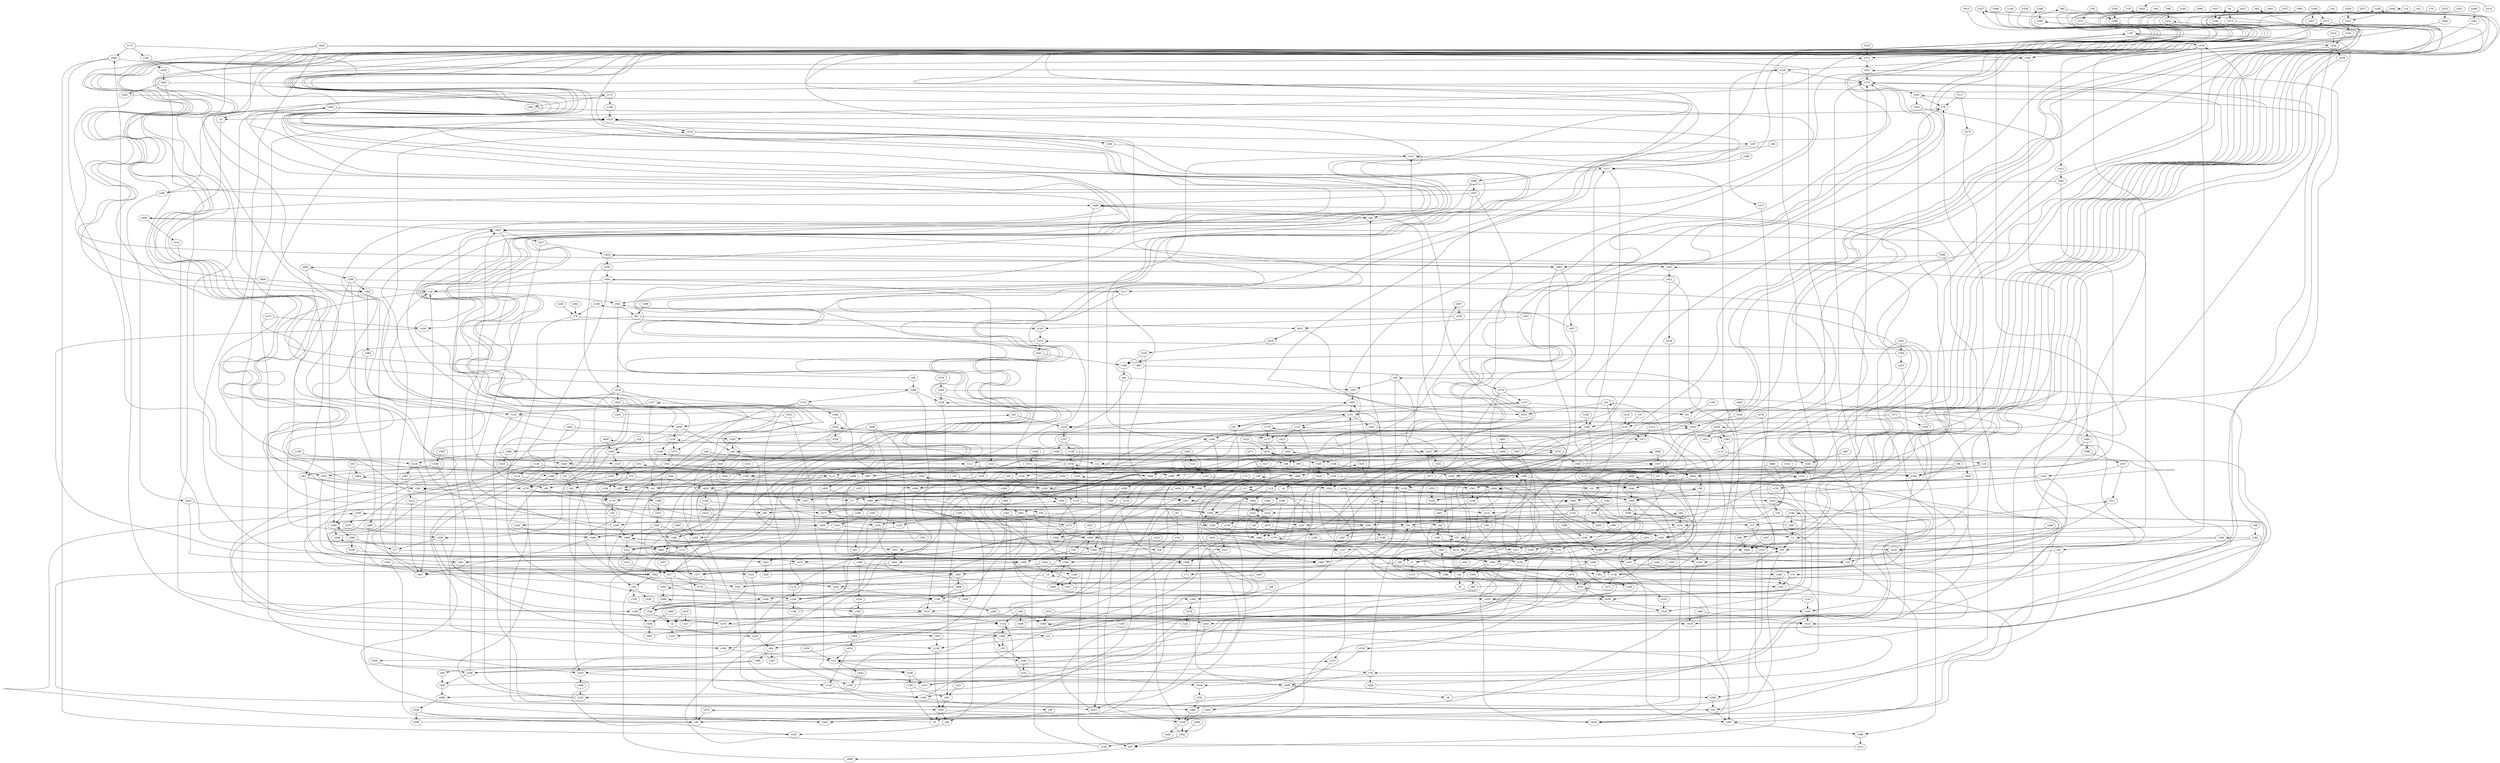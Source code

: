 // Benchmark game 922 - 620 vertices
// time_bound: 255
// targets: v542
digraph G {
    v0 [name="v0", player=0];
    v1 [name="v1", player=0];
    v2 [name="v2", player=0];
    v3 [name="v3", player=1];
    v4 [name="v4", player=0];
    v5 [name="v5", player=0];
    v6 [name="v6", player=1];
    v7 [name="v7", player=1];
    v8 [name="v8", player=0];
    v9 [name="v9", player=0];
    v10 [name="v10", player=0];
    v11 [name="v11", player=1];
    v12 [name="v12", player=0];
    v13 [name="v13", player=0];
    v14 [name="v14", player=1];
    v15 [name="v15", player=1];
    v16 [name="v16", player=0];
    v17 [name="v17", player=0];
    v18 [name="v18", player=0];
    v19 [name="v19", player=1];
    v20 [name="v20", player=0];
    v21 [name="v21", player=0];
    v22 [name="v22", player=0];
    v23 [name="v23", player=1];
    v24 [name="v24", player=1];
    v25 [name="v25", player=0];
    v26 [name="v26", player=0];
    v27 [name="v27", player=1];
    v28 [name="v28", player=1];
    v29 [name="v29", player=1];
    v30 [name="v30", player=1];
    v31 [name="v31", player=1];
    v32 [name="v32", player=1];
    v33 [name="v33", player=1];
    v34 [name="v34", player=1];
    v35 [name="v35", player=0];
    v36 [name="v36", player=0];
    v37 [name="v37", player=1];
    v38 [name="v38", player=0];
    v39 [name="v39", player=0];
    v40 [name="v40", player=1];
    v41 [name="v41", player=0];
    v42 [name="v42", player=0];
    v43 [name="v43", player=0];
    v44 [name="v44", player=0];
    v45 [name="v45", player=0];
    v46 [name="v46", player=1];
    v47 [name="v47", player=1];
    v48 [name="v48", player=0];
    v49 [name="v49", player=0];
    v50 [name="v50", player=0];
    v51 [name="v51", player=0];
    v52 [name="v52", player=0];
    v53 [name="v53", player=1];
    v54 [name="v54", player=1];
    v55 [name="v55", player=1];
    v56 [name="v56", player=0];
    v57 [name="v57", player=1];
    v58 [name="v58", player=0];
    v59 [name="v59", player=1];
    v60 [name="v60", player=1];
    v61 [name="v61", player=1];
    v62 [name="v62", player=0];
    v63 [name="v63", player=1];
    v64 [name="v64", player=0];
    v65 [name="v65", player=1];
    v66 [name="v66", player=1];
    v67 [name="v67", player=0];
    v68 [name="v68", player=1];
    v69 [name="v69", player=0];
    v70 [name="v70", player=0];
    v71 [name="v71", player=0];
    v72 [name="v72", player=0];
    v73 [name="v73", player=0];
    v74 [name="v74", player=1];
    v75 [name="v75", player=1];
    v76 [name="v76", player=1];
    v77 [name="v77", player=1];
    v78 [name="v78", player=1];
    v79 [name="v79", player=1];
    v80 [name="v80", player=1];
    v81 [name="v81", player=0];
    v82 [name="v82", player=1];
    v83 [name="v83", player=1];
    v84 [name="v84", player=1];
    v85 [name="v85", player=1];
    v86 [name="v86", player=0];
    v87 [name="v87", player=0];
    v88 [name="v88", player=1];
    v89 [name="v89", player=1];
    v90 [name="v90", player=1];
    v91 [name="v91", player=0];
    v92 [name="v92", player=0];
    v93 [name="v93", player=1];
    v94 [name="v94", player=1];
    v95 [name="v95", player=1];
    v96 [name="v96", player=1];
    v97 [name="v97", player=0];
    v98 [name="v98", player=1];
    v99 [name="v99", player=0];
    v100 [name="v100", player=1];
    v101 [name="v101", player=1];
    v102 [name="v102", player=1];
    v103 [name="v103", player=1];
    v104 [name="v104", player=1];
    v105 [name="v105", player=0];
    v106 [name="v106", player=1];
    v107 [name="v107", player=1];
    v108 [name="v108", player=0];
    v109 [name="v109", player=1];
    v110 [name="v110", player=0];
    v111 [name="v111", player=1];
    v112 [name="v112", player=1];
    v113 [name="v113", player=1];
    v114 [name="v114", player=0];
    v115 [name="v115", player=1];
    v116 [name="v116", player=1];
    v117 [name="v117", player=0];
    v118 [name="v118", player=1];
    v119 [name="v119", player=1];
    v120 [name="v120", player=0];
    v121 [name="v121", player=0];
    v122 [name="v122", player=0];
    v123 [name="v123", player=1];
    v124 [name="v124", player=1];
    v125 [name="v125", player=1];
    v126 [name="v126", player=1];
    v127 [name="v127", player=1];
    v128 [name="v128", player=1];
    v129 [name="v129", player=0];
    v130 [name="v130", player=1];
    v131 [name="v131", player=0];
    v132 [name="v132", player=1];
    v133 [name="v133", player=1];
    v134 [name="v134", player=0];
    v135 [name="v135", player=1];
    v136 [name="v136", player=1];
    v137 [name="v137", player=1];
    v138 [name="v138", player=1];
    v139 [name="v139", player=0];
    v140 [name="v140", player=1];
    v141 [name="v141", player=1];
    v142 [name="v142", player=1];
    v143 [name="v143", player=0];
    v144 [name="v144", player=1];
    v145 [name="v145", player=1];
    v146 [name="v146", player=0];
    v147 [name="v147", player=0];
    v148 [name="v148", player=1];
    v149 [name="v149", player=1];
    v150 [name="v150", player=1];
    v151 [name="v151", player=0];
    v152 [name="v152", player=1];
    v153 [name="v153", player=1];
    v154 [name="v154", player=1];
    v155 [name="v155", player=0];
    v156 [name="v156", player=1];
    v157 [name="v157", player=0];
    v158 [name="v158", player=0];
    v159 [name="v159", player=1];
    v160 [name="v160", player=1];
    v161 [name="v161", player=1];
    v162 [name="v162", player=1];
    v163 [name="v163", player=1];
    v164 [name="v164", player=1];
    v165 [name="v165", player=1];
    v166 [name="v166", player=1];
    v167 [name="v167", player=0];
    v168 [name="v168", player=0];
    v169 [name="v169", player=0];
    v170 [name="v170", player=1];
    v171 [name="v171", player=0];
    v172 [name="v172", player=0];
    v173 [name="v173", player=1];
    v174 [name="v174", player=0];
    v175 [name="v175", player=1];
    v176 [name="v176", player=0];
    v177 [name="v177", player=0];
    v178 [name="v178", player=1];
    v179 [name="v179", player=1];
    v180 [name="v180", player=0];
    v181 [name="v181", player=0];
    v182 [name="v182", player=0];
    v183 [name="v183", player=1];
    v184 [name="v184", player=0];
    v185 [name="v185", player=0];
    v186 [name="v186", player=1];
    v187 [name="v187", player=0];
    v188 [name="v188", player=0];
    v189 [name="v189", player=1];
    v190 [name="v190", player=1];
    v191 [name="v191", player=0];
    v192 [name="v192", player=1];
    v193 [name="v193", player=1];
    v194 [name="v194", player=1];
    v195 [name="v195", player=1];
    v196 [name="v196", player=1];
    v197 [name="v197", player=1];
    v198 [name="v198", player=0];
    v199 [name="v199", player=0];
    v200 [name="v200", player=1];
    v201 [name="v201", player=0];
    v202 [name="v202", player=1];
    v203 [name="v203", player=1];
    v204 [name="v204", player=0];
    v205 [name="v205", player=1];
    v206 [name="v206", player=0];
    v207 [name="v207", player=0];
    v208 [name="v208", player=1];
    v209 [name="v209", player=1];
    v210 [name="v210", player=0];
    v211 [name="v211", player=1];
    v212 [name="v212", player=1];
    v213 [name="v213", player=1];
    v214 [name="v214", player=0];
    v215 [name="v215", player=1];
    v216 [name="v216", player=1];
    v217 [name="v217", player=0];
    v218 [name="v218", player=0];
    v219 [name="v219", player=1];
    v220 [name="v220", player=0];
    v221 [name="v221", player=0];
    v222 [name="v222", player=1];
    v223 [name="v223", player=1];
    v224 [name="v224", player=1];
    v225 [name="v225", player=0];
    v226 [name="v226", player=1];
    v227 [name="v227", player=1];
    v228 [name="v228", player=1];
    v229 [name="v229", player=1];
    v230 [name="v230", player=1];
    v231 [name="v231", player=1];
    v232 [name="v232", player=1];
    v233 [name="v233", player=1];
    v234 [name="v234", player=1];
    v235 [name="v235", player=0];
    v236 [name="v236", player=1];
    v237 [name="v237", player=1];
    v238 [name="v238", player=1];
    v239 [name="v239", player=0];
    v240 [name="v240", player=1];
    v241 [name="v241", player=0];
    v242 [name="v242", player=1];
    v243 [name="v243", player=0];
    v244 [name="v244", player=0];
    v245 [name="v245", player=0];
    v246 [name="v246", player=0];
    v247 [name="v247", player=0];
    v248 [name="v248", player=1];
    v249 [name="v249", player=0];
    v250 [name="v250", player=1];
    v251 [name="v251", player=0];
    v252 [name="v252", player=1];
    v253 [name="v253", player=1];
    v254 [name="v254", player=0];
    v255 [name="v255", player=0];
    v256 [name="v256", player=1];
    v257 [name="v257", player=1];
    v258 [name="v258", player=1];
    v259 [name="v259", player=0];
    v260 [name="v260", player=1];
    v261 [name="v261", player=1];
    v262 [name="v262", player=0];
    v263 [name="v263", player=1];
    v264 [name="v264", player=1];
    v265 [name="v265", player=1];
    v266 [name="v266", player=1];
    v267 [name="v267", player=0];
    v268 [name="v268", player=0];
    v269 [name="v269", player=1];
    v270 [name="v270", player=0];
    v271 [name="v271", player=1];
    v272 [name="v272", player=1];
    v273 [name="v273", player=1];
    v274 [name="v274", player=1];
    v275 [name="v275", player=0];
    v276 [name="v276", player=1];
    v277 [name="v277", player=0];
    v278 [name="v278", player=1];
    v279 [name="v279", player=1];
    v280 [name="v280", player=1];
    v281 [name="v281", player=0];
    v282 [name="v282", player=0];
    v283 [name="v283", player=1];
    v284 [name="v284", player=1];
    v285 [name="v285", player=1];
    v286 [name="v286", player=0];
    v287 [name="v287", player=1];
    v288 [name="v288", player=1];
    v289 [name="v289", player=1];
    v290 [name="v290", player=1];
    v291 [name="v291", player=0];
    v292 [name="v292", player=1];
    v293 [name="v293", player=0];
    v294 [name="v294", player=1];
    v295 [name="v295", player=1];
    v296 [name="v296", player=0];
    v297 [name="v297", player=1];
    v298 [name="v298", player=0];
    v299 [name="v299", player=1];
    v300 [name="v300", player=0];
    v301 [name="v301", player=0];
    v302 [name="v302", player=0];
    v303 [name="v303", player=1];
    v304 [name="v304", player=0];
    v305 [name="v305", player=1];
    v306 [name="v306", player=0];
    v307 [name="v307", player=1];
    v308 [name="v308", player=1];
    v309 [name="v309", player=1];
    v310 [name="v310", player=0];
    v311 [name="v311", player=0];
    v312 [name="v312", player=1];
    v313 [name="v313", player=1];
    v314 [name="v314", player=1];
    v315 [name="v315", player=1];
    v316 [name="v316", player=0];
    v317 [name="v317", player=0];
    v318 [name="v318", player=0];
    v319 [name="v319", player=0];
    v320 [name="v320", player=1];
    v321 [name="v321", player=1];
    v322 [name="v322", player=1];
    v323 [name="v323", player=1];
    v324 [name="v324", player=1];
    v325 [name="v325", player=1];
    v326 [name="v326", player=1];
    v327 [name="v327", player=0];
    v328 [name="v328", player=0];
    v329 [name="v329", player=1];
    v330 [name="v330", player=1];
    v331 [name="v331", player=1];
    v332 [name="v332", player=0];
    v333 [name="v333", player=1];
    v334 [name="v334", player=1];
    v335 [name="v335", player=1];
    v336 [name="v336", player=1];
    v337 [name="v337", player=1];
    v338 [name="v338", player=0];
    v339 [name="v339", player=0];
    v340 [name="v340", player=1];
    v341 [name="v341", player=0];
    v342 [name="v342", player=1];
    v343 [name="v343", player=1];
    v344 [name="v344", player=1];
    v345 [name="v345", player=1];
    v346 [name="v346", player=1];
    v347 [name="v347", player=1];
    v348 [name="v348", player=0];
    v349 [name="v349", player=0];
    v350 [name="v350", player=0];
    v351 [name="v351", player=0];
    v352 [name="v352", player=0];
    v353 [name="v353", player=1];
    v354 [name="v354", player=0];
    v355 [name="v355", player=1];
    v356 [name="v356", player=0];
    v357 [name="v357", player=0];
    v358 [name="v358", player=1];
    v359 [name="v359", player=0];
    v360 [name="v360", player=1];
    v361 [name="v361", player=0];
    v362 [name="v362", player=0];
    v363 [name="v363", player=1];
    v364 [name="v364", player=1];
    v365 [name="v365", player=1];
    v366 [name="v366", player=1];
    v367 [name="v367", player=0];
    v368 [name="v368", player=1];
    v369 [name="v369", player=1];
    v370 [name="v370", player=1];
    v371 [name="v371", player=0];
    v372 [name="v372", player=0];
    v373 [name="v373", player=1];
    v374 [name="v374", player=0];
    v375 [name="v375", player=1];
    v376 [name="v376", player=1];
    v377 [name="v377", player=1];
    v378 [name="v378", player=0];
    v379 [name="v379", player=1];
    v380 [name="v380", player=1];
    v381 [name="v381", player=1];
    v382 [name="v382", player=1];
    v383 [name="v383", player=0];
    v384 [name="v384", player=1];
    v385 [name="v385", player=1];
    v386 [name="v386", player=1];
    v387 [name="v387", player=0];
    v388 [name="v388", player=1];
    v389 [name="v389", player=1];
    v390 [name="v390", player=0];
    v391 [name="v391", player=0];
    v392 [name="v392", player=1];
    v393 [name="v393", player=1];
    v394 [name="v394", player=1];
    v395 [name="v395", player=1];
    v396 [name="v396", player=1];
    v397 [name="v397", player=0];
    v398 [name="v398", player=0];
    v399 [name="v399", player=1];
    v400 [name="v400", player=0];
    v401 [name="v401", player=0];
    v402 [name="v402", player=0];
    v403 [name="v403", player=0];
    v404 [name="v404", player=1];
    v405 [name="v405", player=0];
    v406 [name="v406", player=0];
    v407 [name="v407", player=0];
    v408 [name="v408", player=0];
    v409 [name="v409", player=0];
    v410 [name="v410", player=1];
    v411 [name="v411", player=1];
    v412 [name="v412", player=1];
    v413 [name="v413", player=0];
    v414 [name="v414", player=1];
    v415 [name="v415", player=1];
    v416 [name="v416", player=0];
    v417 [name="v417", player=1];
    v418 [name="v418", player=0];
    v419 [name="v419", player=0];
    v420 [name="v420", player=0];
    v421 [name="v421", player=0];
    v422 [name="v422", player=0];
    v423 [name="v423", player=1];
    v424 [name="v424", player=1];
    v425 [name="v425", player=1];
    v426 [name="v426", player=1];
    v427 [name="v427", player=1];
    v428 [name="v428", player=1];
    v429 [name="v429", player=1];
    v430 [name="v430", player=1];
    v431 [name="v431", player=0];
    v432 [name="v432", player=0];
    v433 [name="v433", player=1];
    v434 [name="v434", player=0];
    v435 [name="v435", player=1];
    v436 [name="v436", player=1];
    v437 [name="v437", player=1];
    v438 [name="v438", player=0];
    v439 [name="v439", player=0];
    v440 [name="v440", player=0];
    v441 [name="v441", player=0];
    v442 [name="v442", player=0];
    v443 [name="v443", player=1];
    v444 [name="v444", player=1];
    v445 [name="v445", player=1];
    v446 [name="v446", player=1];
    v447 [name="v447", player=1];
    v448 [name="v448", player=0];
    v449 [name="v449", player=1];
    v450 [name="v450", player=1];
    v451 [name="v451", player=1];
    v452 [name="v452", player=1];
    v453 [name="v453", player=1];
    v454 [name="v454", player=0];
    v455 [name="v455", player=1];
    v456 [name="v456", player=1];
    v457 [name="v457", player=0];
    v458 [name="v458", player=1];
    v459 [name="v459", player=0];
    v460 [name="v460", player=1];
    v461 [name="v461", player=1];
    v462 [name="v462", player=0];
    v463 [name="v463", player=0];
    v464 [name="v464", player=0];
    v465 [name="v465", player=0];
    v466 [name="v466", player=0];
    v467 [name="v467", player=0];
    v468 [name="v468", player=1];
    v469 [name="v469", player=1];
    v470 [name="v470", player=1];
    v471 [name="v471", player=0];
    v472 [name="v472", player=0];
    v473 [name="v473", player=0];
    v474 [name="v474", player=0];
    v475 [name="v475", player=0];
    v476 [name="v476", player=0];
    v477 [name="v477", player=1];
    v478 [name="v478", player=0];
    v479 [name="v479", player=0];
    v480 [name="v480", player=1];
    v481 [name="v481", player=1];
    v482 [name="v482", player=0];
    v483 [name="v483", player=1];
    v484 [name="v484", player=1];
    v485 [name="v485", player=0];
    v486 [name="v486", player=0];
    v487 [name="v487", player=0];
    v488 [name="v488", player=1];
    v489 [name="v489", player=0];
    v490 [name="v490", player=1];
    v491 [name="v491", player=0];
    v492 [name="v492", player=1];
    v493 [name="v493", player=0];
    v494 [name="v494", player=0];
    v495 [name="v495", player=0];
    v496 [name="v496", player=0];
    v497 [name="v497", player=0];
    v498 [name="v498", player=0];
    v499 [name="v499", player=0];
    v500 [name="v500", player=0];
    v501 [name="v501", player=0];
    v502 [name="v502", player=1];
    v503 [name="v503", player=0];
    v504 [name="v504", player=1];
    v505 [name="v505", player=0];
    v506 [name="v506", player=1];
    v507 [name="v507", player=0];
    v508 [name="v508", player=1];
    v509 [name="v509", player=0];
    v510 [name="v510", player=1];
    v511 [name="v511", player=0];
    v512 [name="v512", player=1];
    v513 [name="v513", player=0];
    v514 [name="v514", player=1];
    v515 [name="v515", player=1];
    v516 [name="v516", player=0];
    v517 [name="v517", player=1];
    v518 [name="v518", player=1];
    v519 [name="v519", player=1];
    v520 [name="v520", player=1];
    v521 [name="v521", player=1];
    v522 [name="v522", player=0];
    v523 [name="v523", player=0];
    v524 [name="v524", player=0];
    v525 [name="v525", player=1];
    v526 [name="v526", player=0];
    v527 [name="v527", player=0];
    v528 [name="v528", player=0];
    v529 [name="v529", player=1];
    v530 [name="v530", player=0];
    v531 [name="v531", player=1];
    v532 [name="v532", player=0];
    v533 [name="v533", player=1];
    v534 [name="v534", player=0];
    v535 [name="v535", player=1];
    v536 [name="v536", player=1];
    v537 [name="v537", player=0];
    v538 [name="v538", player=0];
    v539 [name="v539", player=1];
    v540 [name="v540", player=0];
    v541 [name="v541", player=0];
    v542 [name="v542", player=1, target=1];
    v543 [name="v543", player=0];
    v544 [name="v544", player=1];
    v545 [name="v545", player=1];
    v546 [name="v546", player=1];
    v547 [name="v547", player=0];
    v548 [name="v548", player=1];
    v549 [name="v549", player=0];
    v550 [name="v550", player=1];
    v551 [name="v551", player=1];
    v552 [name="v552", player=0];
    v553 [name="v553", player=0];
    v554 [name="v554", player=0];
    v555 [name="v555", player=0];
    v556 [name="v556", player=1];
    v557 [name="v557", player=1];
    v558 [name="v558", player=1];
    v559 [name="v559", player=0];
    v560 [name="v560", player=1];
    v561 [name="v561", player=1];
    v562 [name="v562", player=1];
    v563 [name="v563", player=0];
    v564 [name="v564", player=1];
    v565 [name="v565", player=0];
    v566 [name="v566", player=0];
    v567 [name="v567", player=0];
    v568 [name="v568", player=0];
    v569 [name="v569", player=1];
    v570 [name="v570", player=1];
    v571 [name="v571", player=0];
    v572 [name="v572", player=1];
    v573 [name="v573", player=0];
    v574 [name="v574", player=0];
    v575 [name="v575", player=0];
    v576 [name="v576", player=1];
    v577 [name="v577", player=1];
    v578 [name="v578", player=0];
    v579 [name="v579", player=0];
    v580 [name="v580", player=1];
    v581 [name="v581", player=1];
    v582 [name="v582", player=0];
    v583 [name="v583", player=1];
    v584 [name="v584", player=1];
    v585 [name="v585", player=0];
    v586 [name="v586", player=0];
    v587 [name="v587", player=0];
    v588 [name="v588", player=0];
    v589 [name="v589", player=0];
    v590 [name="v590", player=1];
    v591 [name="v591", player=1];
    v592 [name="v592", player=0];
    v593 [name="v593", player=1];
    v594 [name="v594", player=0];
    v595 [name="v595", player=0];
    v596 [name="v596", player=0];
    v597 [name="v597", player=1];
    v598 [name="v598", player=0];
    v599 [name="v599", player=1];
    v600 [name="v600", player=0];
    v601 [name="v601", player=0];
    v602 [name="v602", player=0];
    v603 [name="v603", player=0];
    v604 [name="v604", player=1];
    v605 [name="v605", player=0];
    v606 [name="v606", player=1];
    v607 [name="v607", player=1];
    v608 [name="v608", player=0];
    v609 [name="v609", player=1];
    v610 [name="v610", player=1];
    v611 [name="v611", player=1];
    v612 [name="v612", player=1];
    v613 [name="v613", player=1];
    v614 [name="v614", player=1];
    v615 [name="v615", player=0];
    v616 [name="v616", player=0];
    v617 [name="v617", player=0];
    v618 [name="v618", player=0];
    v619 [name="v619", player=0];

    v0 -> v330 [constraint="t < 8"];
    v1 -> v33;
    v2 -> v233;
    v3 -> v252;
    v4 -> v175 [constraint="t >= 2"];
    v5 -> v169;
    v6 -> v439;
    v7 -> v464 [constraint="t < 15"];
    v8 -> v211;
    v9 -> v150;
    v10 -> v487;
    v11 -> v580;
    v12 -> v406;
    v13 -> v466;
    v14 -> v344 [constraint="t mod 3 == 0"];
    v15 -> v209;
    v16 -> v415 [constraint="t < 7"];
    v17 -> v358 [constraint="t < 5"];
    v18 -> v484 [constraint="t >= 1"];
    v19 -> v345 [constraint="t >= 3"];
    v20 -> v237 [constraint="t < 6"];
    v21 -> v329 [constraint="t < 9"];
    v22 -> v470;
    v23 -> v399;
    v24 -> v309;
    v25 -> v277 [constraint="t >= 1"];
    v26 -> v359;
    v27 -> v390;
    v28 -> v287 [constraint="t < 6"];
    v29 -> v369;
    v30 -> v468 [constraint="t mod 4 == 2"];
    v31 -> v563 [constraint="t mod 4 == 3"];
    v32 -> v501;
    v33 -> v492 [constraint="t >= 1"];
    v34 -> v198;
    v35 -> v240;
    v36 -> v398;
    v37 -> v119;
    v38 -> v345;
    v39 -> v188;
    v40 -> v219;
    v41 -> v258 [constraint="t mod 3 == 2"];
    v42 -> v54;
    v43 -> v129;
    v44 -> v440;
    v45 -> v480;
    v46 -> v331;
    v47 -> v64;
    v48 -> v447;
    v49 -> v567;
    v50 -> v429;
    v51 -> v559;
    v52 -> v38 [constraint="t >= 3"];
    v53 -> v340;
    v54 -> v320;
    v55 -> v359;
    v56 -> v0;
    v57 -> v506 [constraint="t >= 2"];
    v58 -> v430;
    v59 -> v397;
    v60 -> v5 [constraint="t >= 5"];
    v61 -> v616 [constraint="t >= 4"];
    v62 -> v277;
    v63 -> v459;
    v64 -> v307;
    v65 -> v82 [constraint="t mod 4 == 2"];
    v66 -> v397;
    v67 -> v232;
    v68 -> v392;
    v69 -> v274 [constraint="t < 11"];
    v70 -> v53 [constraint="t mod 2 == 0"];
    v71 -> v85;
    v72 -> v196;
    v73 -> v33;
    v74 -> v141;
    v75 -> v188;
    v76 -> v525;
    v77 -> v578 [constraint="t < 13"];
    v78 -> v145;
    v79 -> v308;
    v80 -> v229 [constraint="t >= 2"];
    v81 -> v612;
    v82 -> v281;
    v83 -> v266;
    v84 -> v289;
    v85 -> v326;
    v86 -> v231;
    v87 -> v409;
    v88 -> v187 [constraint="t mod 3 == 0"];
    v89 -> v376 [constraint="t >= 3"];
    v90 -> v178;
    v91 -> v105;
    v92 -> v131;
    v93 -> v232;
    v94 -> v111;
    v95 -> v60 [constraint="t >= 2"];
    v96 -> v514 [constraint="t < 8"];
    v97 -> v132;
    v98 -> v249 [constraint="t mod 4 == 2"];
    v99 -> v326;
    v100 -> v97 [constraint="t mod 2 == 0"];
    v101 -> v26;
    v102 -> v412;
    v103 -> v0;
    v104 -> v484;
    v105 -> v619;
    v106 -> v218;
    v107 -> v354;
    v108 -> v41;
    v109 -> v103;
    v110 -> v284;
    v111 -> v10 [constraint="t >= 4"];
    v112 -> v369;
    v113 -> v30;
    v114 -> v41;
    v115 -> v381;
    v116 -> v509;
    v117 -> v472;
    v118 -> v100;
    v119 -> v471;
    v120 -> v560;
    v121 -> v122;
    v122 -> v242;
    v123 -> v239;
    v124 -> v108;
    v125 -> v265 [constraint="t < 13"];
    v126 -> v540;
    v127 -> v30;
    v128 -> v377;
    v129 -> v179 [constraint="t mod 3 == 2"];
    v130 -> v332 [constraint="t < 15"];
    v131 -> v284;
    v132 -> v243;
    v133 -> v482;
    v134 -> v345;
    v135 -> v345;
    v136 -> v355;
    v137 -> v65 [constraint="t mod 3 == 0"];
    v138 -> v315 [constraint="t mod 5 == 0"];
    v139 -> v579;
    v140 -> v451;
    v141 -> v546 [constraint="t < 5"];
    v142 -> v582 [constraint="t < 12"];
    v143 -> v258 [constraint="t < 8"];
    v144 -> v302 [constraint="t >= 1"];
    v145 -> v315;
    v146 -> v525;
    v147 -> v108 [constraint="t mod 3 == 1"];
    v148 -> v78;
    v149 -> v412 [constraint="t >= 5"];
    v150 -> v89 [constraint="t mod 4 == 1"];
    v151 -> v219;
    v152 -> v281 [constraint="t >= 4"];
    v153 -> v554;
    v154 -> v254;
    v155 -> v389;
    v156 -> v536;
    v157 -> v133;
    v158 -> v506;
    v159 -> v509;
    v160 -> v131;
    v161 -> v405 [constraint="t < 8"];
    v162 -> v608;
    v163 -> v330 [constraint="t mod 4 == 2"];
    v164 -> v51;
    v165 -> v586 [constraint="t < 15"];
    v166 -> v373 [constraint="t mod 2 == 0"];
    v167 -> v455;
    v168 -> v66;
    v169 -> v559 [constraint="t < 12"];
    v170 -> v249;
    v171 -> v400;
    v172 -> v578 [constraint="t >= 2"];
    v173 -> v549;
    v174 -> v568 [constraint="t >= 3"];
    v175 -> v581;
    v176 -> v606 [constraint="t mod 2 == 0"];
    v177 -> v419;
    v178 -> v35;
    v179 -> v177;
    v180 -> v264 [constraint="t < 14"];
    v181 -> v342 [constraint="t >= 2"];
    v182 -> v321 [constraint="t mod 5 == 2"];
    v183 -> v186 [constraint="t < 12"];
    v184 -> v424;
    v185 -> v428;
    v186 -> v518 [constraint="t mod 3 == 0"];
    v187 -> v254;
    v188 -> v362 [constraint="t mod 2 == 0"];
    v189 -> v141;
    v190 -> v544;
    v191 -> v308 [constraint="t mod 3 == 2"];
    v192 -> v415;
    v193 -> v73;
    v194 -> v497;
    v195 -> v145;
    v196 -> v407;
    v197 -> v321 [constraint="t mod 3 == 2"];
    v198 -> v33;
    v199 -> v572 [constraint="t >= 5"];
    v200 -> v39 [constraint="t >= 3"];
    v201 -> v526;
    v202 -> v582;
    v203 -> v136;
    v204 -> v361 [constraint="t mod 2 == 1"];
    v205 -> v427 [constraint="t >= 3"];
    v206 -> v125;
    v207 -> v419 [constraint="t < 13"];
    v208 -> v270 [constraint="t < 8"];
    v209 -> v171 [constraint="t >= 4"];
    v210 -> v502 [constraint="t mod 3 == 1"];
    v211 -> v299;
    v212 -> v493;
    v213 -> v404 [constraint="t >= 5"];
    v214 -> v191;
    v215 -> v470;
    v216 -> v119;
    v217 -> v601;
    v218 -> v367;
    v219 -> v107;
    v220 -> v510;
    v221 -> v351;
    v222 -> v491;
    v223 -> v275;
    v224 -> v584;
    v225 -> v64;
    v226 -> v402 [constraint="t mod 3 == 2"];
    v227 -> v207;
    v228 -> v510;
    v229 -> v116;
    v230 -> v504;
    v231 -> v468 [constraint="t mod 4 == 3"];
    v232 -> v105;
    v233 -> v508 [constraint="t < 14"];
    v234 -> v342;
    v235 -> v594;
    v236 -> v499 [constraint="t < 6"];
    v237 -> v568;
    v238 -> v390;
    v239 -> v579 [constraint="t mod 2 == 0"];
    v240 -> v19;
    v241 -> v180;
    v242 -> v175;
    v243 -> v100;
    v244 -> v30;
    v245 -> v78;
    v246 -> v167;
    v247 -> v480;
    v248 -> v585;
    v249 -> v169;
    v250 -> v15;
    v251 -> v363;
    v252 -> v40 [constraint="t mod 2 == 0"];
    v253 -> v612;
    v254 -> v296 [constraint="t < 7"];
    v255 -> v514;
    v256 -> v398;
    v257 -> v317;
    v258 -> v141 [constraint="t < 14"];
    v259 -> v422;
    v260 -> v346 [constraint="t < 14"];
    v261 -> v18 [constraint="t < 15"];
    v262 -> v272;
    v263 -> v551 [constraint="t >= 3"];
    v264 -> v418;
    v265 -> v346;
    v266 -> v234;
    v267 -> v429 [constraint="t < 15"];
    v268 -> v544;
    v269 -> v81;
    v270 -> v439;
    v271 -> v209;
    v272 -> v356;
    v273 -> v551;
    v274 -> v23;
    v275 -> v97;
    v276 -> v355;
    v277 -> v379 [constraint="t mod 5 == 2"];
    v278 -> v79;
    v279 -> v272;
    v280 -> v493;
    v281 -> v298 [constraint="t < 9"];
    v282 -> v559 [constraint="t >= 5"];
    v283 -> v619;
    v284 -> v453;
    v285 -> v340 [constraint="t mod 3 == 0"];
    v286 -> v332;
    v287 -> v399 [constraint="t >= 5"];
    v288 -> v480;
    v289 -> v3 [constraint="t mod 4 == 1"];
    v290 -> v429;
    v291 -> v341;
    v292 -> v113;
    v293 -> v391;
    v294 -> v425;
    v295 -> v434;
    v296 -> v365;
    v297 -> v565;
    v298 -> v319;
    v299 -> v85;
    v300 -> v161;
    v301 -> v124 [constraint="t >= 5"];
    v302 -> v383;
    v303 -> v334;
    v304 -> v358;
    v305 -> v580;
    v306 -> v211;
    v307 -> v337 [constraint="t < 14"];
    v308 -> v349;
    v309 -> v310;
    v310 -> v72;
    v311 -> v33;
    v312 -> v317;
    v313 -> v471;
    v314 -> v31;
    v315 -> v374 [constraint="t < 11"];
    v316 -> v197;
    v317 -> v170;
    v318 -> v504 [constraint="t >= 4"];
    v319 -> v554;
    v320 -> v226 [constraint="t < 9"];
    v321 -> v312;
    v322 -> v520;
    v323 -> v384;
    v324 -> v87;
    v325 -> v320 [constraint="t mod 4 == 2"];
    v326 -> v619;
    v327 -> v16 [constraint="t >= 4"];
    v328 -> v500;
    v329 -> v27;
    v330 -> v537;
    v331 -> v215 [constraint="t mod 2 == 1"];
    v332 -> v7;
    v333 -> v225;
    v334 -> v593;
    v335 -> v426 [constraint="t < 15"];
    v336 -> v242;
    v337 -> v443;
    v338 -> v583;
    v339 -> v449;
    v340 -> v153;
    v341 -> v249 [constraint="t mod 5 == 0"];
    v342 -> v364;
    v343 -> v228 [constraint="t mod 3 == 1"];
    v344 -> v246 [constraint="t mod 4 == 3"];
    v345 -> v209;
    v346 -> v3;
    v347 -> v74;
    v348 -> v517;
    v349 -> v52;
    v350 -> v88;
    v351 -> v355;
    v352 -> v280 [constraint="t mod 4 == 0"];
    v353 -> v418;
    v354 -> v395 [constraint="t mod 5 == 0"];
    v355 -> v618;
    v356 -> v11 [constraint="t >= 5"];
    v357 -> v314;
    v358 -> v563;
    v359 -> v394 [constraint="t >= 5"];
    v360 -> v267;
    v361 -> v81;
    v362 -> v339;
    v363 -> v90;
    v364 -> v614;
    v365 -> v594;
    v366 -> v495;
    v367 -> v175 [constraint="t mod 5 == 4"];
    v368 -> v201;
    v369 -> v527 [constraint="t < 15"];
    v370 -> v489 [constraint="t < 10"];
    v371 -> v119;
    v372 -> v345 [constraint="t mod 2 == 0"];
    v373 -> v56 [constraint="t < 8"];
    v374 -> v484;
    v375 -> v352;
    v376 -> v390;
    v377 -> v533;
    v378 -> v436;
    v379 -> v543 [constraint="t < 7"];
    v380 -> v375 [constraint="t < 11"];
    v381 -> v412;
    v382 -> v76;
    v383 -> v133;
    v384 -> v203 [constraint="t >= 2"];
    v385 -> v262;
    v386 -> v423;
    v387 -> v505;
    v388 -> v276;
    v389 -> v385;
    v390 -> v105;
    v391 -> v270;
    v392 -> v576;
    v393 -> v560;
    v394 -> v525;
    v395 -> v132;
    v396 -> v163;
    v397 -> v426;
    v398 -> v590 [constraint="t < 7"];
    v399 -> v273 [constraint="t >= 1"];
    v400 -> v544 [constraint="t mod 4 == 0"];
    v401 -> v296;
    v402 -> v277;
    v403 -> v261 [constraint="t >= 3"];
    v404 -> v264;
    v405 -> v230;
    v406 -> v11;
    v407 -> v339;
    v408 -> v59 [constraint="t mod 3 == 0"];
    v409 -> v43;
    v410 -> v110 [constraint="t >= 3"];
    v411 -> v481;
    v412 -> v157 [constraint="t >= 3"];
    v413 -> v175 [constraint="t >= 2"];
    v414 -> v222;
    v415 -> v560 [constraint="t >= 5"];
    v416 -> v476;
    v417 -> v7;
    v418 -> v309 [constraint="t >= 2"];
    v419 -> v99;
    v420 -> v205 [constraint="t mod 5 == 3"];
    v421 -> v529;
    v422 -> v154;
    v423 -> v396;
    v424 -> v235;
    v425 -> v595;
    v426 -> v151;
    v427 -> v346 [constraint="t >= 5"];
    v428 -> v13;
    v429 -> v584;
    v430 -> v127 [constraint="t >= 3"];
    v431 -> v224 [constraint="t mod 4 == 3"];
    v432 -> v382;
    v433 -> v239;
    v434 -> v10;
    v435 -> v403;
    v436 -> v41 [constraint="t < 7"];
    v437 -> v148 [constraint="t < 5"];
    v438 -> v382;
    v439 -> v318;
    v440 -> v204;
    v441 -> v168;
    v442 -> v391;
    v443 -> v289 [constraint="t < 14"];
    v444 -> v1;
    v445 -> v180;
    v446 -> v561;
    v447 -> v585 [constraint="t mod 3 == 1"];
    v448 -> v251 [constraint="t mod 5 == 4"];
    v449 -> v575 [constraint="t mod 4 == 3"];
    v450 -> v207;
    v451 -> v152;
    v452 -> v555;
    v453 -> v466 [constraint="t < 15"];
    v454 -> v77;
    v455 -> v616 [constraint="t < 13"];
    v456 -> v305;
    v457 -> v337 [constraint="t < 8"];
    v458 -> v231 [constraint="t < 5"];
    v459 -> v599;
    v460 -> v437;
    v461 -> v50 [constraint="t mod 2 == 0"];
    v462 -> v469;
    v463 -> v263;
    v464 -> v489 [constraint="t mod 4 == 2"];
    v465 -> v301;
    v466 -> v600 [constraint="t < 15"];
    v467 -> v381;
    v468 -> v384;
    v469 -> v247;
    v470 -> v131;
    v471 -> v453;
    v472 -> v460;
    v473 -> v423;
    v474 -> v434;
    v475 -> v270;
    v476 -> v320;
    v477 -> v167 [constraint="t >= 4"];
    v478 -> v277 [constraint="t < 12"];
    v479 -> v34 [constraint="t >= 4"];
    v480 -> v514;
    v481 -> v288 [constraint="t < 15"];
    v482 -> v339;
    v483 -> v128;
    v484 -> v53;
    v485 -> v338;
    v486 -> v135;
    v487 -> v595;
    v488 -> v480;
    v489 -> v85;
    v490 -> v618;
    v491 -> v356 [constraint="t >= 4"];
    v492 -> v120 [constraint="t < 5"];
    v493 -> v322;
    v494 -> v212;
    v495 -> v596;
    v496 -> v9 [constraint="t >= 5"];
    v497 -> v605 [constraint="t < 10"];
    v498 -> v543 [constraint="t < 12"];
    v499 -> v244;
    v500 -> v15;
    v501 -> v402;
    v502 -> v109 [constraint="t < 13"];
    v503 -> v292;
    v504 -> v281;
    v505 -> v346;
    v506 -> v356 [constraint="t mod 4 == 3"];
    v507 -> v618;
    v508 -> v233 [constraint="t >= 3"];
    v509 -> v533 [constraint="t < 8"];
    v510 -> v274;
    v511 -> v448;
    v512 -> v93 [constraint="t < 13"];
    v513 -> v407 [constraint="t < 9"];
    v514 -> v219 [constraint="t mod 5 == 1"];
    v515 -> v254;
    v516 -> v328;
    v517 -> v317 [constraint="t >= 2"];
    v518 -> v471;
    v519 -> v273;
    v520 -> v27 [constraint="t < 8"];
    v521 -> v509;
    v522 -> v189 [constraint="t >= 1"];
    v523 -> v569;
    v524 -> v318;
    v525 -> v316;
    v526 -> v468;
    v527 -> v565 [constraint="t >= 3"];
    v528 -> v310 [constraint="t < 12"];
    v529 -> v320;
    v530 -> v178;
    v531 -> v213;
    v532 -> v15 [constraint="t >= 1"];
    v533 -> v346;
    v534 -> v511;
    v535 -> v304 [constraint="t mod 4 == 1"];
    v536 -> v494 [constraint="t < 5"];
    v537 -> v328;
    v538 -> v373;
    v539 -> v426;
    v540 -> v2 [constraint="t >= 1"];
    v541 -> v577;
    v542 -> v33 [constraint="t < 12"];
    v543 -> v421;
    v544 -> v2;
    v545 -> v559;
    v546 -> v527 [constraint="t >= 1"];
    v547 -> v368 [constraint="t mod 4 == 2"];
    v548 -> v518;
    v549 -> v345;
    v550 -> v322;
    v551 -> v175;
    v552 -> v287;
    v553 -> v493;
    v554 -> v532;
    v555 -> v44;
    v556 -> v124;
    v557 -> v592 [constraint="t < 12"];
    v558 -> v302 [constraint="t < 6"];
    v559 -> v138;
    v560 -> v26 [constraint="t mod 2 == 1"];
    v561 -> v524 [constraint="t < 10"];
    v562 -> v321 [constraint="t mod 4 == 2"];
    v563 -> v617;
    v564 -> v332;
    v565 -> v264 [constraint="t mod 4 == 0"];
    v566 -> v542;
    v567 -> v580;
    v568 -> v71;
    v569 -> v77 [constraint="t >= 3"];
    v570 -> v211;
    v571 -> v194 [constraint="t mod 5 == 0"];
    v572 -> v32 [constraint="t < 6"];
    v573 -> v71 [constraint="t mod 2 == 1"];
    v574 -> v243;
    v575 -> v30;
    v576 -> v28;
    v577 -> v120;
    v578 -> v343;
    v579 -> v248 [constraint="t >= 3"];
    v580 -> v607 [constraint="t mod 5 == 3"];
    v581 -> v76;
    v582 -> v187 [constraint="t < 14"];
    v583 -> v268 [constraint="t < 12"];
    v584 -> v447;
    v585 -> v58 [constraint="t >= 3"];
    v586 -> v325;
    v587 -> v564 [constraint="t < 12"];
    v588 -> v238;
    v589 -> v618;
    v590 -> v379;
    v591 -> v78;
    v592 -> v174 [constraint="t >= 2"];
    v593 -> v276;
    v594 -> v350;
    v595 -> v512;
    v596 -> v357;
    v597 -> v311 [constraint="t < 9"];
    v598 -> v335;
    v599 -> v538;
    v600 -> v309;
    v601 -> v247;
    v602 -> v366;
    v603 -> v545;
    v604 -> v549;
    v605 -> v348;
    v606 -> v337;
    v607 -> v195;
    v608 -> v10;
    v609 -> v527 [constraint="t < 8"];
    v610 -> v147;
    v611 -> v581 [constraint="t >= 2"];
    v612 -> v470;
    v613 -> v273 [constraint="t >= 2"];
    v614 -> v118;
    v615 -> v80;
    v616 -> v455;
    v617 -> v405;
    v618 -> v438 [constraint="t >= 5"];
    v619 -> v459 [constraint="t mod 4 == 3"];
    v416 -> v45;
    v153 -> v374;
    v548 -> v335;
    v590 -> v332;
    v421 -> v487;
    v447 -> v316;
    v594 -> v42;
    v72 -> v120;
    v468 -> v493;
    v419 -> v111;
    v314 -> v41;
    v81 -> v166;
    v612 -> v414;
    v198 -> v365;
    v291 -> v83;
    v29 -> v346;
    v15 -> v109;
    v202 -> v30;
    v348 -> v459;
    v586 -> v218;
    v592 -> v182;
    v438 -> v611;
    v134 -> v510;
    v602 -> v199;
    v176 -> v410;
    v509 -> v525;
    v101 -> v190;
    v359 -> v582;
    v77 -> v477;
    v505 -> v392;
    v570 -> v399;
    v171 -> v146;
    v328 -> v17;
    v172 -> v181;
    v91 -> v349;
    v337 -> v275;
    v299 -> v507;
    v356 -> v137;
    v249 -> v130;
    v300 -> v496;
    v215 -> v151;
    v496 -> v190;
    v384 -> v568;
    v59 -> v242;
    v486 -> v598;
    v531 -> v556;
    v346 -> v246;
    v174 -> v249;
    v599 -> v17;
    v131 -> v211;
    v222 -> v168;
    v54 -> v509;
    v504 -> v19;
    v25 -> v232;
    v440 -> v584;
    v552 -> v136;
    v581 -> v535;
    v42 -> v6;
    v264 -> v140;
    v440 -> v363;
    v112 -> v41;
    v178 -> v190;
    v516 -> v177;
    v510 -> v374;
    v19 -> v361;
    v344 -> v422;
    v95 -> v288;
    v436 -> v228;
    v181 -> v435;
    v119 -> v44;
    v345 -> v508;
    v271 -> v217;
    v94 -> v43;
    v348 -> v488;
    v128 -> v175;
    v474 -> v443;
    v184 -> v601;
    v123 -> v429;
    v473 -> v166;
    v506 -> v177;
    v262 -> v46;
    v89 -> v565;
    v574 -> v289;
    v294 -> v168;
    v232 -> v238;
    v260 -> v339;
    v63 -> v464;
    v126 -> v598;
    v514 -> v347;
    v550 -> v555;
    v340 -> v79;
    v291 -> v125;
    v240 -> v468;
    v77 -> v416;
    v488 -> v443;
    v183 -> v434;
    v275 -> v347;
    v197 -> v175;
    v22 -> v22;
    v459 -> v546;
    v320 -> v594;
    v399 -> v549;
    v547 -> v49;
    v413 -> v492;
    v376 -> v91;
    v84 -> v408;
    v33 -> v52;
    v49 -> v336;
    v285 -> v276;
    v15 -> v433;
    v288 -> v228;
    v113 -> v261;
    v609 -> v19;
    v506 -> v149;
    v517 -> v361;
    v13 -> v564;
    v247 -> v295;
    v67 -> v101;
    v484 -> v500;
    v556 -> v44;
    v564 -> v80;
    v352 -> v155;
    v605 -> v82;
    v460 -> v525;
    v187 -> v74;
    v453 -> v541;
    v336 -> v264;
    v360 -> v572;
    v403 -> v282;
    v244 -> v208;
    v209 -> v54;
    v497 -> v1;
    v275 -> v76;
    v254 -> v478;
    v22 -> v38;
    v509 -> v55;
    v602 -> v10;
    v21 -> v62;
    v496 -> v420;
    v163 -> v563;
    v541 -> v399;
    v172 -> v483;
    v199 -> v615;
    v490 -> v415;
    v433 -> v163;
    v469 -> v12;
    v547 -> v475;
    v260 -> v121;
    v316 -> v160;
    v570 -> v406;
    v272 -> v292;
    v64 -> v386;
    v111 -> v116;
    v188 -> v407;
    v35 -> v459;
    v288 -> v123;
    v468 -> v501;
    v507 -> v489;
    v337 -> v57;
    v448 -> v530;
    v125 -> v280;
    v317 -> v544;
    v254 -> v192;
    v570 -> v215;
    v226 -> v450;
    v366 -> v128;
    v284 -> v477;
    v52 -> v487;
    v393 -> v465;
    v615 -> v333;
    v542 -> v159;
    v124 -> v375;
    v423 -> v118;
    v38 -> v320;
    v494 -> v563;
    v84 -> v374;
    v176 -> v97;
    v266 -> v391;
    v483 -> v593;
    v358 -> v430;
    v215 -> v51;
    v526 -> v113;
    v218 -> v388;
    v579 -> v112;
    v608 -> v395;
    v142 -> v439;
    v518 -> v528;
    v426 -> v32;
    v96 -> v326;
    v39 -> v308;
    v495 -> v15;
    v301 -> v140;
    v39 -> v373;
    v405 -> v460;
    v103 -> v351;
    v22 -> v120;
    v534 -> v265;
    v309 -> v423;
    v365 -> v48;
    v407 -> v214;
    v463 -> v151;
    v484 -> v483;
    v244 -> v443;
    v345 -> v487;
    v552 -> v450;
    v308 -> v8;
    v532 -> v482;
    v468 -> v321;
    v594 -> v138;
    v352 -> v388;
    v421 -> v517;
    v278 -> v506;
    v138 -> v571;
    v72 -> v62;
    v361 -> v516;
    v371 -> v193;
    v616 -> v25;
    v132 -> v346;
    v332 -> v176;
    v222 -> v31;
    v94 -> v12;
    v143 -> v192;
    v186 -> v434;
    v437 -> v536;
    v205 -> v268;
    v236 -> v379;
    v450 -> v292;
    v187 -> v376;
    v417 -> v399;
    v339 -> v151;
    v516 -> v463;
    v82 -> v317;
    v580 -> v236;
    v17 -> v19;
    v85 -> v563;
    v602 -> v261;
    v580 -> v290;
    v211 -> v506;
    v48 -> v296;
    v507 -> v570;
    v110 -> v407;
    v50 -> v592;
    v465 -> v415;
    v116 -> v209;
    v513 -> v447;
    v617 -> v280;
    v496 -> v540;
    v441 -> v188;
    v489 -> v235;
    v157 -> v112;
    v99 -> v155;
    v36 -> v372;
    v252 -> v190;
    v394 -> v445;
    v393 -> v294;
    v9 -> v573;
    v218 -> v447;
    v542 -> v87;
    v555 -> v317;
    v251 -> v178;
    v238 -> v137;
    v386 -> v358;
    v376 -> v366;
    v79 -> v458;
    v348 -> v302;
    v260 -> v410;
    v206 -> v351;
    v173 -> v320;
    v582 -> v43;
    v284 -> v213;
    v315 -> v441;
    v194 -> v318;
    v314 -> v2;
    v457 -> v150;
    v602 -> v5;
    v365 -> v466;
    v21 -> v287;
    v16 -> v326;
    v608 -> v73;
    v66 -> v384;
    v550 -> v417;
    v334 -> v161;
    v117 -> v76;
    v185 -> v247;
    v23 -> v136;
    v82 -> v450;
    v246 -> v505;
    v320 -> v539;
    v79 -> v453;
    v43 -> v220;
    v109 -> v213;
    v382 -> v115;
    v2 -> v225;
    v504 -> v223;
    v151 -> v432;
    v563 -> v567;
    v610 -> v2;
    v391 -> v149;
    v428 -> v4;
    v355 -> v0;
    v430 -> v499;
    v236 -> v237;
    v373 -> v300;
    v78 -> v90;
    v126 -> v114;
    v345 -> v347;
    v249 -> v175;
    v483 -> v331;
    v526 -> v52;
    v324 -> v300;
    v63 -> v604;
    v460 -> v54;
    v339 -> v542;
    v455 -> v192;
    v354 -> v185;
    v47 -> v301;
    v452 -> v584;
    v217 -> v448;
    v128 -> v320;
    v100 -> v410;
    v142 -> v200;
    v589 -> v460;
    v533 -> v87;
    v403 -> v489;
    v466 -> v333;
    v579 -> v229;
    v107 -> v139;
    v190 -> v283;
    v142 -> v592;
    v274 -> v525;
    v223 -> v479;
    v151 -> v110;
    v59 -> v127;
    v139 -> v49;
    v142 -> v240;
    v182 -> v565;
    v260 -> v279;
    v481 -> v604;
    v592 -> v597;
    v276 -> v77;
    v355 -> v46;
    v614 -> v15;
    v419 -> v156;
    v367 -> v513;
    v169 -> v338;
    v110 -> v413;
    v320 -> v417;
    v132 -> v152;
    v123 -> v548;
    v376 -> v411;
    v608 -> v236;
    v98 -> v183;
    v354 -> v445;
    v357 -> v311;
    v337 -> v604;
    v493 -> v252;
    v486 -> v214;
    v450 -> v184;
    v44 -> v1;
    v329 -> v180;
    v298 -> v391;
    v162 -> v416;
    v533 -> v482;
    v451 -> v34;
    v7 -> v370;
    v120 -> v54;
    v522 -> v419;
    v593 -> v359;
    v276 -> v477;
    v560 -> v142;
    v578 -> v185;
    v530 -> v587;
    v450 -> v100;
    v133 -> v556;
    v335 -> v345;
}
